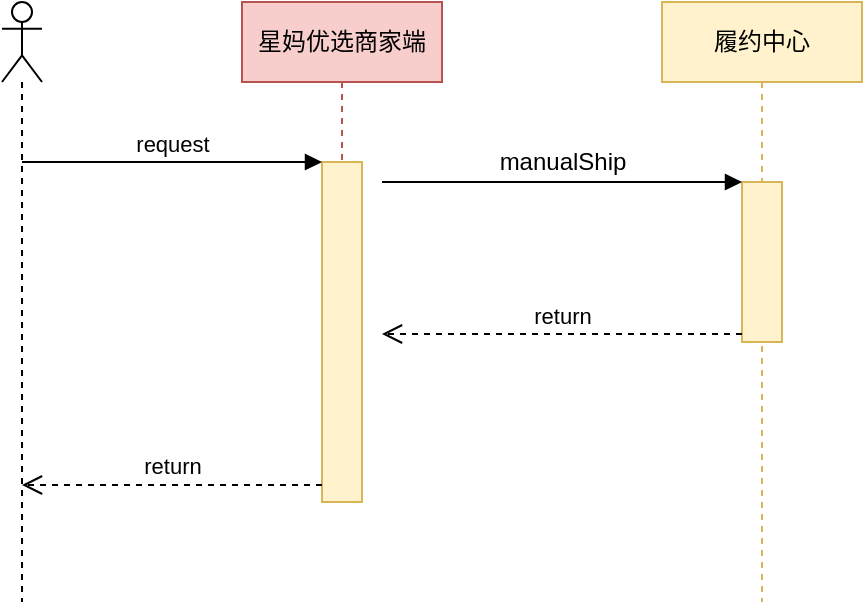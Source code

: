 <mxfile version="14.6.0" type="github">
  <diagram id="4oX03RE1F-myrDFDmWnT" name="Page-1">
    <mxGraphModel dx="1422" dy="706" grid="1" gridSize="10" guides="1" tooltips="1" connect="1" arrows="1" fold="1" page="1" pageScale="1" pageWidth="827" pageHeight="1169" math="0" shadow="0">
      <root>
        <mxCell id="0" />
        <mxCell id="1" parent="0" />
        <mxCell id="VzxHG7hlaMNUkG1jvMgi-1" value="" style="shape=umlLifeline;participant=umlActor;perimeter=lifelinePerimeter;whiteSpace=wrap;html=1;container=1;collapsible=0;recursiveResize=0;verticalAlign=top;spacingTop=36;outlineConnect=0;" vertex="1" parent="1">
          <mxGeometry x="190" y="40" width="20" height="300" as="geometry" />
        </mxCell>
        <mxCell id="VzxHG7hlaMNUkG1jvMgi-2" value="星妈优选商家端" style="shape=umlLifeline;perimeter=lifelinePerimeter;whiteSpace=wrap;html=1;container=1;collapsible=0;recursiveResize=0;outlineConnect=0;fillColor=#f8cecc;strokeColor=#b85450;" vertex="1" parent="1">
          <mxGeometry x="310" y="40" width="100" height="250" as="geometry" />
        </mxCell>
        <mxCell id="VzxHG7hlaMNUkG1jvMgi-3" value="" style="html=1;points=[];perimeter=orthogonalPerimeter;fillColor=#fff2cc;strokeColor=#d6b656;" vertex="1" parent="VzxHG7hlaMNUkG1jvMgi-2">
          <mxGeometry x="40" y="80" width="20" height="170" as="geometry" />
        </mxCell>
        <mxCell id="VzxHG7hlaMNUkG1jvMgi-4" value="request" style="html=1;verticalAlign=bottom;endArrow=block;entryX=0;entryY=0;" edge="1" target="VzxHG7hlaMNUkG1jvMgi-3" parent="1" source="VzxHG7hlaMNUkG1jvMgi-1">
          <mxGeometry relative="1" as="geometry">
            <mxPoint x="290" y="120" as="sourcePoint" />
          </mxGeometry>
        </mxCell>
        <mxCell id="VzxHG7hlaMNUkG1jvMgi-5" value="return" style="html=1;verticalAlign=bottom;endArrow=open;dashed=1;endSize=8;exitX=0;exitY=0.95;" edge="1" source="VzxHG7hlaMNUkG1jvMgi-3" parent="1" target="VzxHG7hlaMNUkG1jvMgi-1">
          <mxGeometry relative="1" as="geometry">
            <mxPoint x="290" y="196" as="targetPoint" />
          </mxGeometry>
        </mxCell>
        <mxCell id="VzxHG7hlaMNUkG1jvMgi-6" value="履约中心" style="shape=umlLifeline;perimeter=lifelinePerimeter;whiteSpace=wrap;html=1;container=1;collapsible=0;recursiveResize=0;outlineConnect=0;fillColor=#fff2cc;strokeColor=#d6b656;" vertex="1" parent="1">
          <mxGeometry x="520" y="40" width="100" height="300" as="geometry" />
        </mxCell>
        <mxCell id="VzxHG7hlaMNUkG1jvMgi-7" value="" style="html=1;points=[];perimeter=orthogonalPerimeter;fillColor=#fff2cc;strokeColor=#d6b656;" vertex="1" parent="VzxHG7hlaMNUkG1jvMgi-6">
          <mxGeometry x="40" y="90" width="20" height="80" as="geometry" />
        </mxCell>
        <mxCell id="VzxHG7hlaMNUkG1jvMgi-8" value="" style="html=1;verticalAlign=bottom;endArrow=block;entryX=0;entryY=0;" edge="1" target="VzxHG7hlaMNUkG1jvMgi-7" parent="1">
          <mxGeometry x="0.222" y="10" relative="1" as="geometry">
            <mxPoint x="380" y="130" as="sourcePoint" />
            <mxPoint as="offset" />
          </mxGeometry>
        </mxCell>
        <mxCell id="VzxHG7hlaMNUkG1jvMgi-9" value="return" style="html=1;verticalAlign=bottom;endArrow=open;dashed=1;endSize=8;exitX=0;exitY=0.95;" edge="1" source="VzxHG7hlaMNUkG1jvMgi-7" parent="1">
          <mxGeometry relative="1" as="geometry">
            <mxPoint x="380" y="206" as="targetPoint" />
          </mxGeometry>
        </mxCell>
        <mxCell id="VzxHG7hlaMNUkG1jvMgi-10" value="manualShip" style="text;html=1;align=center;verticalAlign=middle;resizable=0;points=[];autosize=1;strokeColor=none;" vertex="1" parent="1">
          <mxGeometry x="430" y="110" width="80" height="20" as="geometry" />
        </mxCell>
      </root>
    </mxGraphModel>
  </diagram>
</mxfile>
